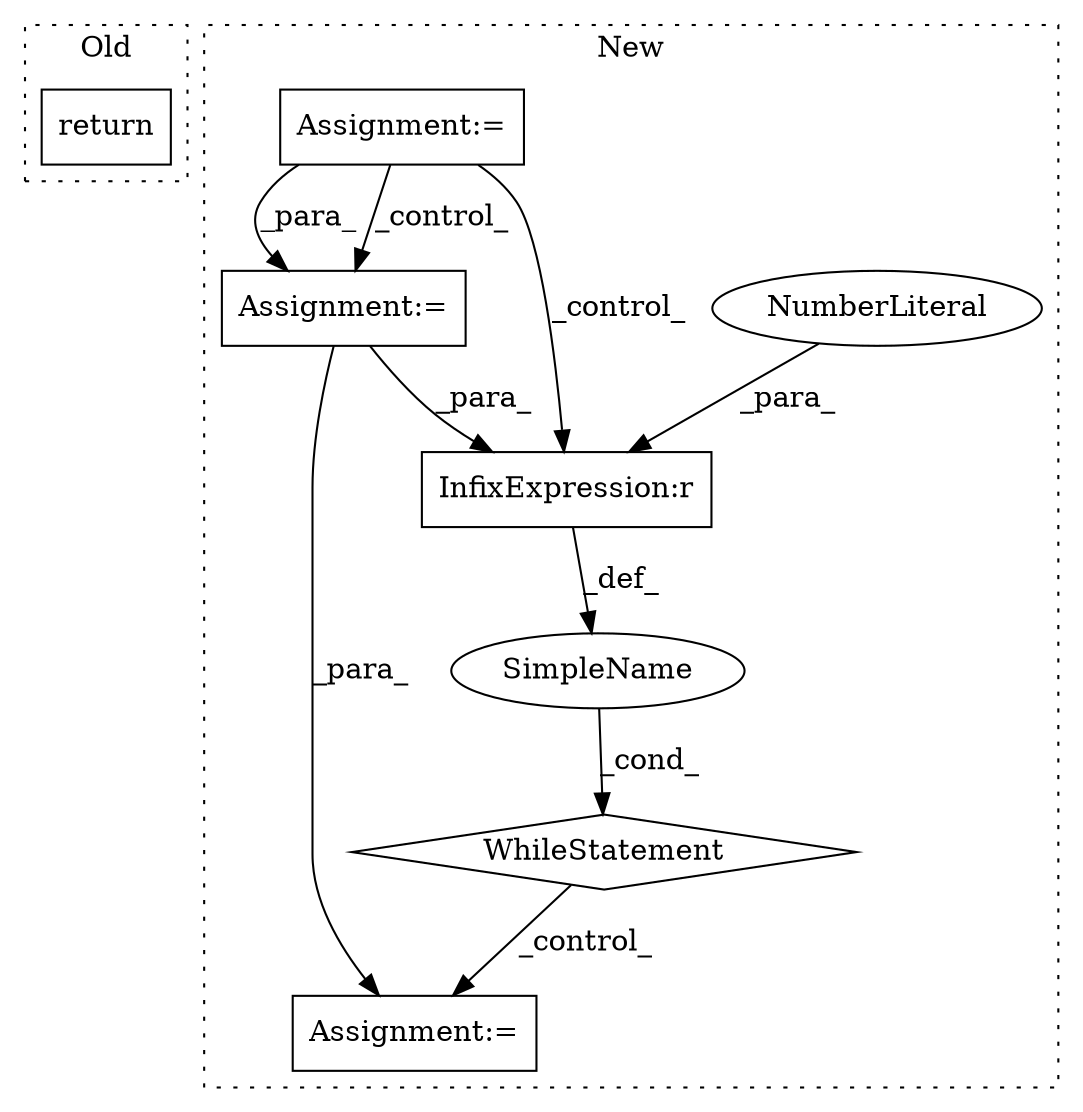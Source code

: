 digraph G {
subgraph cluster0 {
1 [label="return" a="41" s="29620" l="7" shape="box"];
label = "Old";
style="dotted";
}
subgraph cluster1 {
2 [label="WhileStatement" a="61" s="33824,33847" l="7,2" shape="diamond"];
3 [label="Assignment:=" a="7" s="33875" l="1" shape="box"];
4 [label="SimpleName" a="42" s="" l="" shape="ellipse"];
5 [label="Assignment:=" a="7" s="33727" l="1" shape="box"];
6 [label="InfixExpression:r" a="27" s="33842" l="3" shape="box"];
7 [label="NumberLiteral" a="34" s="33845" l="1" shape="ellipse"];
8 [label="Assignment:=" a="7" s="33390" l="5" shape="box"];
label = "New";
style="dotted";
}
2 -> 3 [label="_control_"];
4 -> 2 [label="_cond_"];
5 -> 3 [label="_para_"];
5 -> 6 [label="_para_"];
6 -> 4 [label="_def_"];
7 -> 6 [label="_para_"];
8 -> 6 [label="_control_"];
8 -> 5 [label="_para_"];
8 -> 5 [label="_control_"];
}
